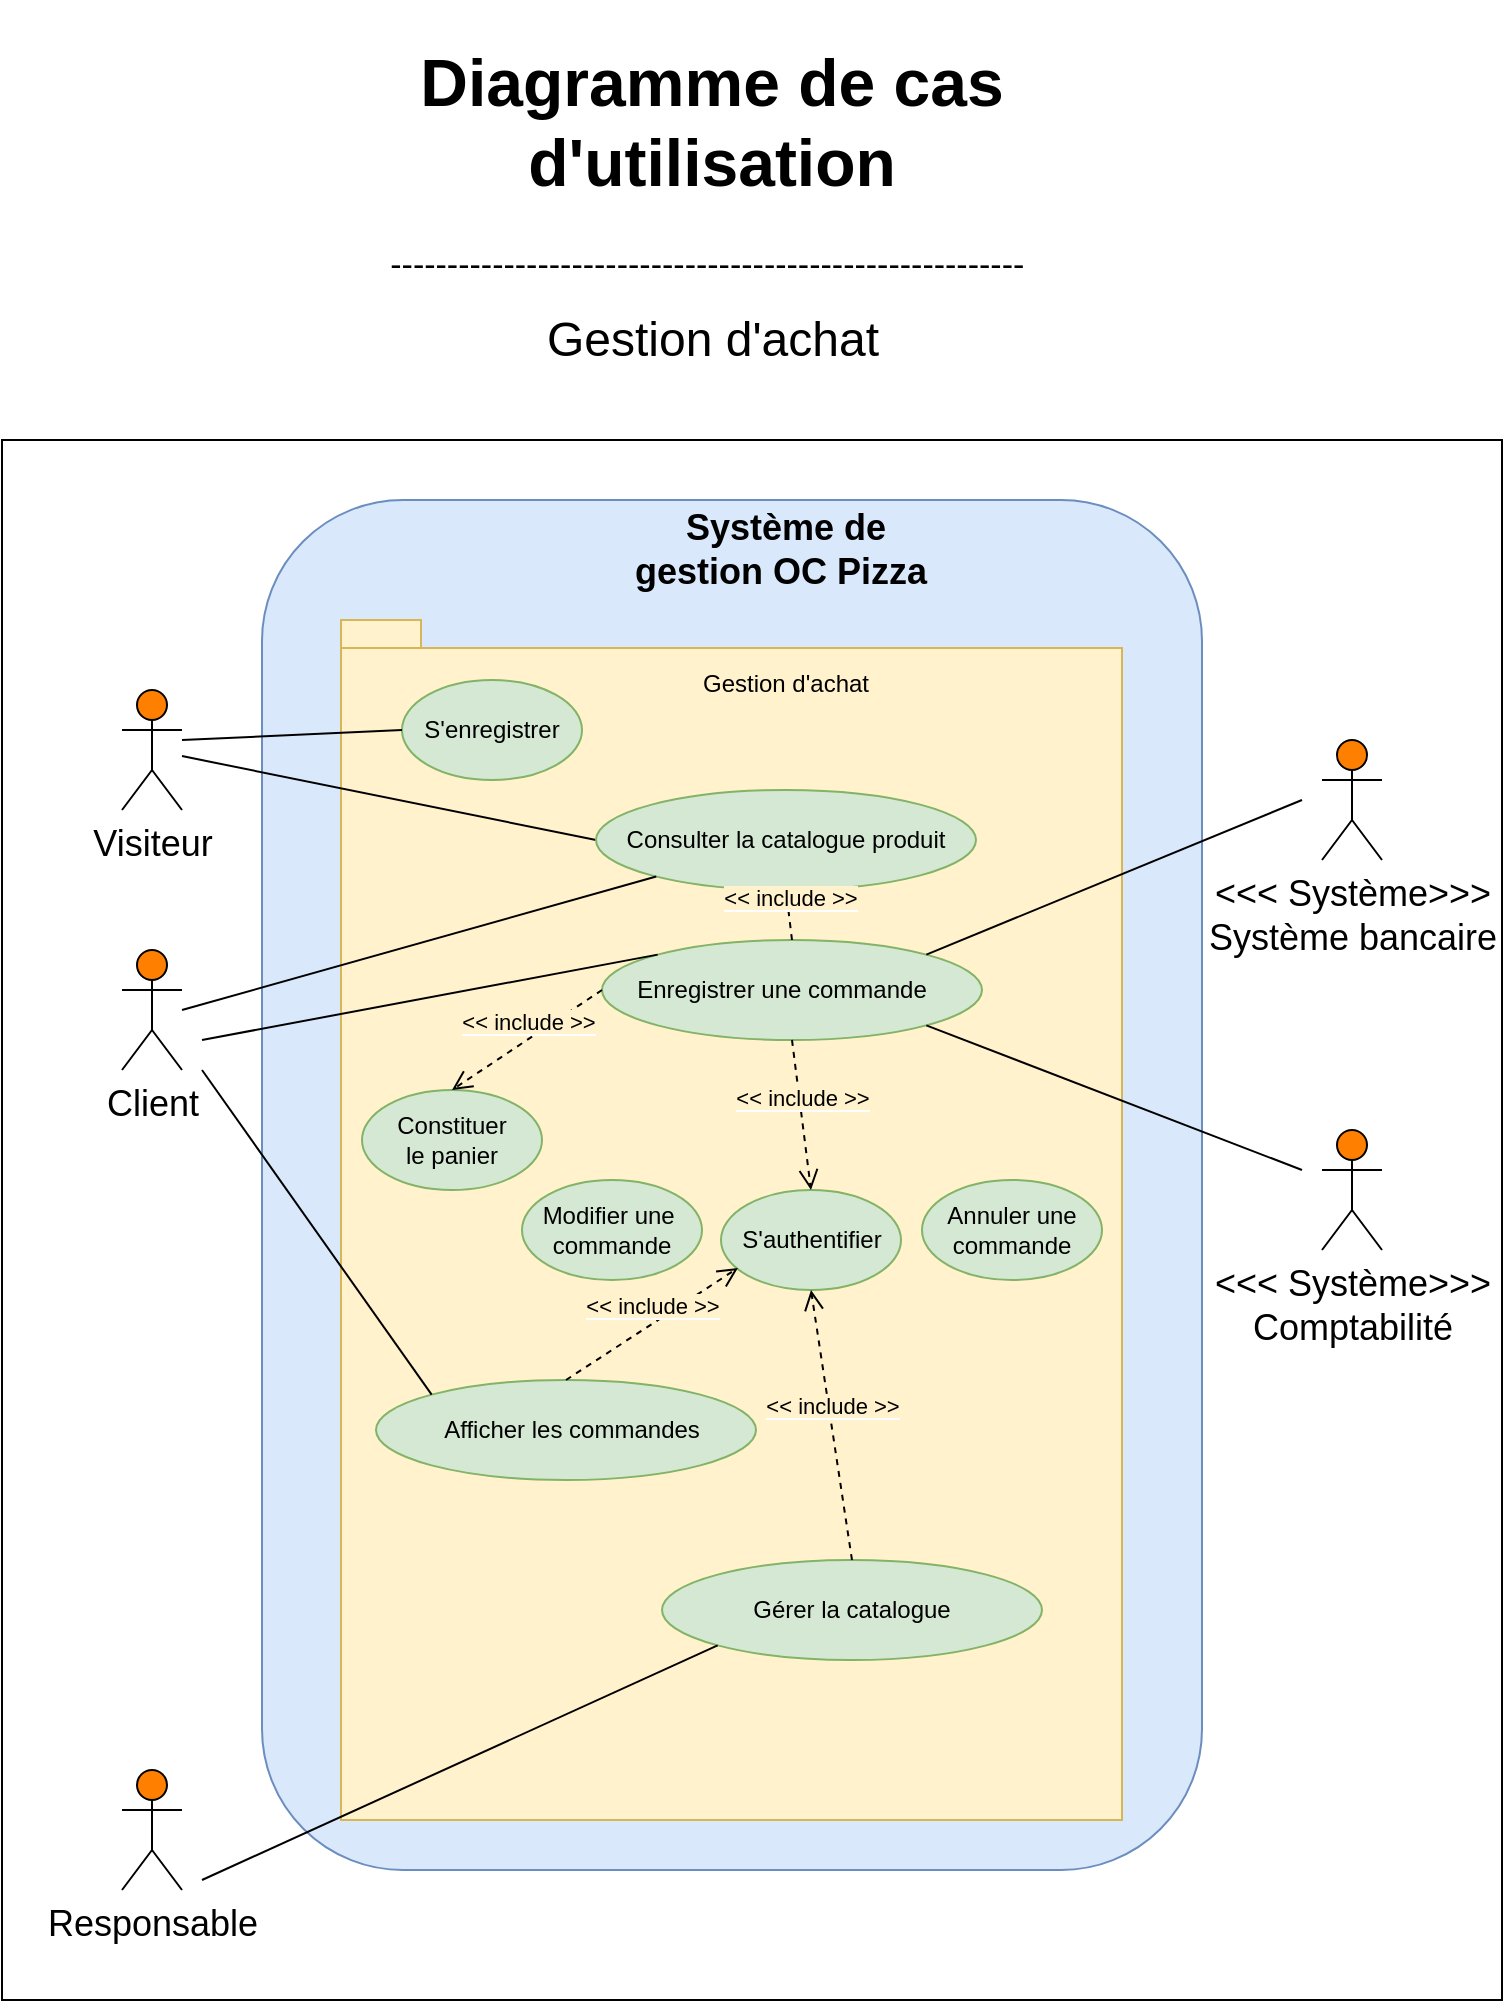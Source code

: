 <mxfile version="12.7.6" type="github" pages="5">
  <diagram id="Q4VnvSh6ajyP1y70Wybg" name="Gestion d&#39;achat">
    <mxGraphModel dx="786" dy="513" grid="1" gridSize="10" guides="1" tooltips="1" connect="1" arrows="1" fold="1" page="1" pageScale="1" pageWidth="827" pageHeight="1169" math="0" shadow="0">
      <root>
        <mxCell id="0" />
        <mxCell id="1" parent="0" />
        <mxCell id="QWDj1nxfprRpqqSH3ZDR-1" value="" style="whiteSpace=wrap;html=1;" parent="1" vertex="1">
          <mxGeometry x="40" y="250" width="750" height="780" as="geometry" />
        </mxCell>
        <mxCell id="QWDj1nxfprRpqqSH3ZDR-2" value="&lt;h1 style=&quot;font-size: 33px&quot;&gt;Diagramme de cas d&#39;utilisation&lt;/h1&gt;&lt;span style=&quot;font-size: 17px&quot;&gt;--------------------------------------------------------&amp;nbsp;&lt;/span&gt;&lt;p style=&quot;font-size: 17px&quot;&gt;&amp;nbsp;&lt;/p&gt;" style="text;html=1;strokeColor=none;fillColor=none;spacing=5;spacingTop=-20;whiteSpace=wrap;overflow=hidden;rounded=0;align=center;" parent="1" vertex="1">
          <mxGeometry x="190" y="40" width="410" height="150" as="geometry" />
        </mxCell>
        <mxCell id="QWDj1nxfprRpqqSH3ZDR-3" value="" style="rounded=1;whiteSpace=wrap;html=1;fillColor=#dae8fc;strokeColor=#6c8ebf;" parent="1" vertex="1">
          <mxGeometry x="170" y="280" width="470" height="685" as="geometry" />
        </mxCell>
        <mxCell id="QWDj1nxfprRpqqSH3ZDR-4" value="Système de gestion OC Pizza&amp;nbsp;" style="text;html=1;strokeColor=none;fillColor=none;align=center;verticalAlign=middle;whiteSpace=wrap;rounded=0;fontSize=18;fontStyle=1;glass=0;gradientColor=none;" parent="1" vertex="1">
          <mxGeometry x="352" y="270" width="160" height="70" as="geometry" />
        </mxCell>
        <mxCell id="QWDj1nxfprRpqqSH3ZDR-5" value="Visiteur" style="shape=umlActor;verticalLabelPosition=bottom;labelBackgroundColor=#ffffff;verticalAlign=top;html=1;outlineConnect=0;fontSize=18;fillColor=#FF8000;" parent="1" vertex="1">
          <mxGeometry x="100" y="375" width="30" height="60" as="geometry" />
        </mxCell>
        <mxCell id="QWDj1nxfprRpqqSH3ZDR-6" value="Client" style="shape=umlActor;verticalLabelPosition=bottom;labelBackgroundColor=#ffffff;verticalAlign=top;html=1;outlineConnect=0;fontSize=18;fillColor=#FF8000;" parent="1" vertex="1">
          <mxGeometry x="100" y="505" width="30" height="60" as="geometry" />
        </mxCell>
        <mxCell id="QWDj1nxfprRpqqSH3ZDR-30" value="&amp;lt;&amp;lt;&amp;lt; Système&amp;gt;&amp;gt;&amp;gt;&lt;br&gt;Système bancaire" style="shape=umlActor;verticalLabelPosition=bottom;labelBackgroundColor=#ffffff;verticalAlign=top;html=1;outlineConnect=0;fontSize=18;gradientColor=none;gradientDirection=north;fillColor=#FF8000;" parent="1" vertex="1">
          <mxGeometry x="700" y="400" width="30" height="60" as="geometry" />
        </mxCell>
        <mxCell id="QWDj1nxfprRpqqSH3ZDR-31" value="&amp;lt;&amp;lt;&amp;lt; Système&amp;gt;&amp;gt;&amp;gt;&lt;br&gt;Comptabilité" style="shape=umlActor;verticalLabelPosition=bottom;labelBackgroundColor=#ffffff;verticalAlign=top;html=1;outlineConnect=0;fontSize=18;gradientColor=none;gradientDirection=north;fillColor=#FF8000;" parent="1" vertex="1">
          <mxGeometry x="700" y="595" width="30" height="60" as="geometry" />
        </mxCell>
        <mxCell id="bGvTpOcmgWzEgEp-N8Zq-1" value="" style="shape=folder;fontStyle=1;spacingTop=10;tabWidth=40;tabHeight=14;tabPosition=left;html=1;fillColor=#fff2cc;strokeColor=#d6b656;" parent="1" vertex="1">
          <mxGeometry x="209.5" y="340" width="390.5" height="600" as="geometry" />
        </mxCell>
        <mxCell id="gy7lW3POpjNdomU-dFTI-1" value="" style="endArrow=none;html=1;entryX=0;entryY=0.5;entryDx=0;entryDy=0;" parent="1" source="QWDj1nxfprRpqqSH3ZDR-5" target="vUm-j6URE58z15l5uwDP-5" edge="1">
          <mxGeometry width="50" height="50" relative="1" as="geometry">
            <mxPoint x="208" y="430" as="sourcePoint" />
            <mxPoint x="108" y="1050" as="targetPoint" />
          </mxGeometry>
        </mxCell>
        <mxCell id="vUm-j6URE58z15l5uwDP-2" value="Gestion d&#39;achat" style="text;html=1;strokeColor=none;fillColor=none;align=center;verticalAlign=middle;whiteSpace=wrap;rounded=0;" parent="1" vertex="1">
          <mxGeometry x="382" y="362" width="100" height="20" as="geometry" />
        </mxCell>
        <mxCell id="vUm-j6URE58z15l5uwDP-5" value="" style="ellipse;whiteSpace=wrap;html=1;fillColor=#d5e8d4;strokeColor=#82b366;" parent="1" vertex="1">
          <mxGeometry x="337" y="425" width="190" height="50" as="geometry" />
        </mxCell>
        <mxCell id="vUm-j6URE58z15l5uwDP-6" value="Consulter la catalogue produit" style="text;html=1;strokeColor=none;fillColor=none;align=center;verticalAlign=middle;whiteSpace=wrap;rounded=0;" parent="1" vertex="1">
          <mxGeometry x="327" y="440" width="210" height="20" as="geometry" />
        </mxCell>
        <mxCell id="I_hh46oAvjUN_I0hhad0-1" value="" style="ellipse;whiteSpace=wrap;html=1;fillColor=#d5e8d4;strokeColor=#82b366;" parent="1" vertex="1">
          <mxGeometry x="340" y="500" width="190" height="50" as="geometry" />
        </mxCell>
        <mxCell id="I_hh46oAvjUN_I0hhad0-2" value="Enregistrer une commande" style="text;html=1;strokeColor=none;fillColor=none;align=center;verticalAlign=middle;whiteSpace=wrap;rounded=0;" parent="1" vertex="1">
          <mxGeometry x="325" y="515" width="210" height="20" as="geometry" />
        </mxCell>
        <mxCell id="I_hh46oAvjUN_I0hhad0-3" value="" style="endArrow=none;html=1;" parent="1" target="vUm-j6URE58z15l5uwDP-5" edge="1">
          <mxGeometry width="50" height="50" relative="1" as="geometry">
            <mxPoint x="130" y="535" as="sourcePoint" />
            <mxPoint x="343" y="595" as="targetPoint" />
          </mxGeometry>
        </mxCell>
        <mxCell id="I_hh46oAvjUN_I0hhad0-4" value="" style="endArrow=none;html=1;exitX=1;exitY=0;exitDx=0;exitDy=0;" parent="1" source="I_hh46oAvjUN_I0hhad0-1" edge="1">
          <mxGeometry width="50" height="50" relative="1" as="geometry">
            <mxPoint x="503" y="455.0" as="sourcePoint" />
            <mxPoint x="690" y="430" as="targetPoint" />
          </mxGeometry>
        </mxCell>
        <mxCell id="I_hh46oAvjUN_I0hhad0-5" value="" style="endArrow=none;html=1;entryX=0;entryY=0;entryDx=0;entryDy=0;" parent="1" target="I_hh46oAvjUN_I0hhad0-1" edge="1">
          <mxGeometry width="50" height="50" relative="1" as="geometry">
            <mxPoint x="140" y="550" as="sourcePoint" />
            <mxPoint x="382.755" y="493.886" as="targetPoint" />
          </mxGeometry>
        </mxCell>
        <mxCell id="I_hh46oAvjUN_I0hhad0-6" value="" style="ellipse;whiteSpace=wrap;html=1;fillColor=#d5e8d4;strokeColor=#82b366;" parent="1" vertex="1">
          <mxGeometry x="370" y="810" width="190" height="50" as="geometry" />
        </mxCell>
        <mxCell id="I_hh46oAvjUN_I0hhad0-7" value="Gérer la catalogue" style="text;html=1;strokeColor=none;fillColor=none;align=center;verticalAlign=middle;whiteSpace=wrap;rounded=0;" parent="1" vertex="1">
          <mxGeometry x="360" y="825" width="210" height="20" as="geometry" />
        </mxCell>
        <mxCell id="I_hh46oAvjUN_I0hhad0-8" value="" style="endArrow=none;html=1;entryX=0;entryY=1;entryDx=0;entryDy=0;" parent="1" target="I_hh46oAvjUN_I0hhad0-6" edge="1">
          <mxGeometry width="50" height="50" relative="1" as="geometry">
            <mxPoint x="140" y="970" as="sourcePoint" />
            <mxPoint x="337.005" y="737.322" as="targetPoint" />
          </mxGeometry>
        </mxCell>
        <mxCell id="I_hh46oAvjUN_I0hhad0-9" value="" style="endArrow=none;html=1;exitX=1;exitY=1;exitDx=0;exitDy=0;" parent="1" source="I_hh46oAvjUN_I0hhad0-1" edge="1">
          <mxGeometry width="50" height="50" relative="1" as="geometry">
            <mxPoint x="509.175" y="597.322" as="sourcePoint" />
            <mxPoint x="690" y="615" as="targetPoint" />
          </mxGeometry>
        </mxCell>
        <mxCell id="43fGHOJcIuJRuDEXYhk--1" value="" style="ellipse;whiteSpace=wrap;html=1;fillColor=#d5e8d4;strokeColor=#82b366;" parent="1" vertex="1">
          <mxGeometry x="300" y="620" width="90" height="50" as="geometry" />
        </mxCell>
        <mxCell id="43fGHOJcIuJRuDEXYhk--2" value="Modifier une&amp;nbsp;&lt;br&gt;commande" style="text;html=1;strokeColor=none;fillColor=none;align=center;verticalAlign=middle;whiteSpace=wrap;rounded=0;" parent="1" vertex="1">
          <mxGeometry x="240" y="635" width="210" height="20" as="geometry" />
        </mxCell>
        <mxCell id="M3jOgyaK53UaTkVH63Le-1" value="" style="ellipse;whiteSpace=wrap;html=1;fillColor=#d5e8d4;strokeColor=#82b366;" parent="1" vertex="1">
          <mxGeometry x="227" y="720" width="190" height="50" as="geometry" />
        </mxCell>
        <mxCell id="M3jOgyaK53UaTkVH63Le-2" value="Afficher les commandes" style="text;html=1;strokeColor=none;fillColor=none;align=center;verticalAlign=middle;whiteSpace=wrap;rounded=0;" parent="1" vertex="1">
          <mxGeometry x="220" y="735" width="210" height="20" as="geometry" />
        </mxCell>
        <mxCell id="M3jOgyaK53UaTkVH63Le-3" value="" style="endArrow=none;html=1;entryX=0;entryY=0;entryDx=0;entryDy=0;" parent="1" target="M3jOgyaK53UaTkVH63Le-1" edge="1">
          <mxGeometry width="50" height="50" relative="1" as="geometry">
            <mxPoint x="140" y="565" as="sourcePoint" />
            <mxPoint x="355.825" y="742.322" as="targetPoint" />
          </mxGeometry>
        </mxCell>
        <mxCell id="oxvTJIU8UsC93sXLGyZz-1" value="Gestion d&#39;achat" style="text;html=1;strokeColor=none;fillColor=none;align=center;verticalAlign=middle;whiteSpace=wrap;rounded=0;fontSize=24;" parent="1" vertex="1">
          <mxGeometry x="240.5" y="190" width="309" height="20" as="geometry" />
        </mxCell>
        <mxCell id="kGCEnb9m1VPzwAvPbRcI-2" value="" style="ellipse;whiteSpace=wrap;html=1;fillColor=#d5e8d4;strokeColor=#82b366;" parent="1" vertex="1">
          <mxGeometry x="500" y="620" width="90" height="50" as="geometry" />
        </mxCell>
        <mxCell id="kGCEnb9m1VPzwAvPbRcI-3" value="Annuler une &lt;br&gt;commande" style="text;html=1;strokeColor=none;fillColor=none;align=center;verticalAlign=middle;whiteSpace=wrap;rounded=0;" parent="1" vertex="1">
          <mxGeometry x="440" y="635" width="210" height="20" as="geometry" />
        </mxCell>
        <mxCell id="kGCEnb9m1VPzwAvPbRcI-5" value="" style="ellipse;whiteSpace=wrap;html=1;fillColor=#d5e8d4;strokeColor=#82b366;" parent="1" vertex="1">
          <mxGeometry x="220" y="575" width="90" height="50" as="geometry" />
        </mxCell>
        <mxCell id="kGCEnb9m1VPzwAvPbRcI-6" value="Constituer&lt;br&gt;le panier" style="text;html=1;strokeColor=none;fillColor=none;align=center;verticalAlign=middle;whiteSpace=wrap;rounded=0;" parent="1" vertex="1">
          <mxGeometry x="160" y="590" width="210" height="20" as="geometry" />
        </mxCell>
        <mxCell id="kGCEnb9m1VPzwAvPbRcI-11" value="&lt;span style=&quot;background-color: rgb(255 , 242 , 204)&quot;&gt;&amp;lt;&amp;lt; include &amp;gt;&amp;gt;&lt;/span&gt;" style="html=1;verticalAlign=bottom;endArrow=open;dashed=1;endSize=8;entryX=0.5;entryY=0;entryDx=0;entryDy=0;exitX=0;exitY=0.5;exitDx=0;exitDy=0;" parent="1" source="I_hh46oAvjUN_I0hhad0-1" target="kGCEnb9m1VPzwAvPbRcI-5" edge="1">
          <mxGeometry relative="1" as="geometry">
            <mxPoint x="340" y="515" as="sourcePoint" />
            <mxPoint x="295.23" y="572.34" as="targetPoint" />
          </mxGeometry>
        </mxCell>
        <mxCell id="kGCEnb9m1VPzwAvPbRcI-14" value="" style="ellipse;whiteSpace=wrap;html=1;fillColor=#d5e8d4;strokeColor=#82b366;" parent="1" vertex="1">
          <mxGeometry x="399.5" y="625" width="90" height="50" as="geometry" />
        </mxCell>
        <mxCell id="kGCEnb9m1VPzwAvPbRcI-15" value="S&#39;authentifier" style="text;html=1;strokeColor=none;fillColor=none;align=center;verticalAlign=middle;whiteSpace=wrap;rounded=0;" parent="1" vertex="1">
          <mxGeometry x="339.5" y="640" width="210" height="20" as="geometry" />
        </mxCell>
        <mxCell id="kGCEnb9m1VPzwAvPbRcI-16" value="&lt;span style=&quot;background-color: rgb(255 , 242 , 204)&quot;&gt;&amp;lt;&amp;lt; include &amp;gt;&amp;gt;&lt;/span&gt;" style="html=1;verticalAlign=bottom;endArrow=open;dashed=1;endSize=8;entryX=0.5;entryY=0;entryDx=0;entryDy=0;exitX=0.5;exitY=1;exitDx=0;exitDy=0;" parent="1" source="I_hh46oAvjUN_I0hhad0-1" target="kGCEnb9m1VPzwAvPbRcI-14" edge="1">
          <mxGeometry relative="1" as="geometry">
            <mxPoint x="430" y="565" as="sourcePoint" />
            <mxPoint x="473.18" y="637.322" as="targetPoint" />
          </mxGeometry>
        </mxCell>
        <mxCell id="kGCEnb9m1VPzwAvPbRcI-18" value="&lt;span style=&quot;background-color: rgb(255 , 242 , 204)&quot;&gt;&amp;lt;&amp;lt; include &amp;gt;&amp;gt;&lt;/span&gt;" style="html=1;verticalAlign=bottom;endArrow=open;dashed=1;endSize=8;entryX=0.326;entryY=1.2;entryDx=0;entryDy=0;exitX=0.5;exitY=0;exitDx=0;exitDy=0;entryPerimeter=0;" parent="1" source="M3jOgyaK53UaTkVH63Le-1" target="kGCEnb9m1VPzwAvPbRcI-15" edge="1">
          <mxGeometry relative="1" as="geometry">
            <mxPoint x="439.75" y="710" as="sourcePoint" />
            <mxPoint x="449.25" y="785" as="targetPoint" />
          </mxGeometry>
        </mxCell>
        <mxCell id="kGCEnb9m1VPzwAvPbRcI-19" value="&lt;span style=&quot;background-color: rgb(255 , 242 , 204)&quot;&gt;&amp;lt;&amp;lt; include &amp;gt;&amp;gt;&lt;/span&gt;" style="html=1;verticalAlign=bottom;endArrow=open;dashed=1;endSize=8;entryX=0.5;entryY=1;entryDx=0;entryDy=0;exitX=0.5;exitY=0;exitDx=0;exitDy=0;" parent="1" source="I_hh46oAvjUN_I0hhad0-6" target="kGCEnb9m1VPzwAvPbRcI-14" edge="1">
          <mxGeometry relative="1" as="geometry">
            <mxPoint x="332" y="720" as="sourcePoint" />
            <mxPoint x="454.5" y="685" as="targetPoint" />
          </mxGeometry>
        </mxCell>
        <mxCell id="GJyLPbbGCAZixdxn9bjF-1" value="" style="ellipse;whiteSpace=wrap;html=1;fillColor=#d5e8d4;strokeColor=#82b366;" parent="1" vertex="1">
          <mxGeometry x="240" y="370" width="90" height="50" as="geometry" />
        </mxCell>
        <mxCell id="GJyLPbbGCAZixdxn9bjF-2" value="S&#39;enregistrer" style="text;html=1;strokeColor=none;fillColor=none;align=center;verticalAlign=middle;whiteSpace=wrap;rounded=0;" parent="1" vertex="1">
          <mxGeometry x="180" y="385" width="210" height="20" as="geometry" />
        </mxCell>
        <mxCell id="o8MUBqgnyoPZoVwZwMoD-6" value="" style="endArrow=none;html=1;entryX=0;entryY=0.5;entryDx=0;entryDy=0;" parent="1" target="GJyLPbbGCAZixdxn9bjF-1" edge="1">
          <mxGeometry width="50" height="50" relative="1" as="geometry">
            <mxPoint x="130" y="400" as="sourcePoint" />
            <mxPoint x="357.825" y="357.322" as="targetPoint" />
          </mxGeometry>
        </mxCell>
        <mxCell id="o8MUBqgnyoPZoVwZwMoD-8" value="Responsable" style="shape=umlActor;verticalLabelPosition=bottom;labelBackgroundColor=#ffffff;verticalAlign=top;html=1;outlineConnect=0;fontSize=18;fillColor=#FF8000;" parent="1" vertex="1">
          <mxGeometry x="100" y="915" width="30" height="60" as="geometry" />
        </mxCell>
        <mxCell id="KmEUi-EAt-TNoxS33fJU-1" value="&lt;span style=&quot;background-color: rgb(255 , 242 , 204)&quot;&gt;&amp;lt;&amp;lt; include &amp;gt;&amp;gt;&lt;/span&gt;" style="html=1;verticalAlign=bottom;endArrow=open;dashed=1;endSize=8;entryX=0.5;entryY=1;entryDx=0;entryDy=0;exitX=0.5;exitY=0;exitDx=0;exitDy=0;" edge="1" parent="1" source="I_hh46oAvjUN_I0hhad0-1" target="vUm-j6URE58z15l5uwDP-5">
          <mxGeometry relative="1" as="geometry">
            <mxPoint x="445" y="560" as="sourcePoint" />
            <mxPoint x="454.5" y="635" as="targetPoint" />
          </mxGeometry>
        </mxCell>
      </root>
    </mxGraphModel>
  </diagram>
  <diagram name="Gestion de production" id="fgTAtfgwFq6CUhq8dnCs">
    <mxGraphModel dx="1048" dy="684" grid="1" gridSize="10" guides="1" tooltips="1" connect="1" arrows="1" fold="1" page="1" pageScale="1" pageWidth="827" pageHeight="1169" math="0" shadow="0">
      <root>
        <mxCell id="d8JkluKaq2D7Z7kEgQlh-0" />
        <mxCell id="d8JkluKaq2D7Z7kEgQlh-1" parent="d8JkluKaq2D7Z7kEgQlh-0" />
        <mxCell id="d8JkluKaq2D7Z7kEgQlh-2" value="" style="whiteSpace=wrap;html=1;" parent="d8JkluKaq2D7Z7kEgQlh-1" vertex="1">
          <mxGeometry x="40" y="250" width="750" height="780" as="geometry" />
        </mxCell>
        <mxCell id="d8JkluKaq2D7Z7kEgQlh-3" value="&lt;h1 style=&quot;font-size: 33px&quot;&gt;Diagramme de cas d&#39;utilisation&lt;/h1&gt;&lt;p style=&quot;font-size: 17px&quot;&gt;--------------------------------------------------------&amp;nbsp;&lt;/p&gt;" style="text;html=1;strokeColor=none;fillColor=none;spacing=5;spacingTop=-20;whiteSpace=wrap;overflow=hidden;rounded=0;align=center;" parent="d8JkluKaq2D7Z7kEgQlh-1" vertex="1">
          <mxGeometry x="190" y="40" width="410" height="150" as="geometry" />
        </mxCell>
        <mxCell id="d8JkluKaq2D7Z7kEgQlh-4" value="" style="rounded=1;whiteSpace=wrap;html=1;fillColor=#dae8fc;strokeColor=#6c8ebf;" parent="d8JkluKaq2D7Z7kEgQlh-1" vertex="1">
          <mxGeometry x="190" y="280" width="470" height="685" as="geometry" />
        </mxCell>
        <mxCell id="d8JkluKaq2D7Z7kEgQlh-5" value="Système de gestion OC Pizza&amp;nbsp;" style="text;html=1;strokeColor=none;fillColor=none;align=center;verticalAlign=middle;whiteSpace=wrap;rounded=0;fontSize=18;fontStyle=1;glass=0;gradientColor=none;" parent="d8JkluKaq2D7Z7kEgQlh-1" vertex="1">
          <mxGeometry x="350" y="280" width="160" height="60" as="geometry" />
        </mxCell>
        <mxCell id="d8JkluKaq2D7Z7kEgQlh-6" value="Pizzaiolo" style="shape=umlActor;verticalLabelPosition=bottom;labelBackgroundColor=#ffffff;verticalAlign=top;html=1;outlineConnect=0;fontSize=18;fillColor=#FF8000;" parent="d8JkluKaq2D7Z7kEgQlh-1" vertex="1">
          <mxGeometry x="110" y="370" width="30" height="60" as="geometry" />
        </mxCell>
        <mxCell id="d8JkluKaq2D7Z7kEgQlh-7" value="Responsable" style="shape=umlActor;verticalLabelPosition=bottom;labelBackgroundColor=#ffffff;verticalAlign=top;html=1;outlineConnect=0;fontSize=18;fillColor=#FF8000;" parent="d8JkluKaq2D7Z7kEgQlh-1" vertex="1">
          <mxGeometry x="110" y="745" width="30" height="60" as="geometry" />
        </mxCell>
        <mxCell id="d8JkluKaq2D7Z7kEgQlh-15" value="" style="shape=folder;fontStyle=1;spacingTop=10;tabWidth=40;tabHeight=14;tabPosition=left;html=1;fillColor=#fff2cc;strokeColor=#d6b656;" parent="d8JkluKaq2D7Z7kEgQlh-1" vertex="1">
          <mxGeometry x="240" y="340" width="380" height="600" as="geometry" />
        </mxCell>
        <mxCell id="d8JkluKaq2D7Z7kEgQlh-16" value="" style="endArrow=none;html=1;entryX=0;entryY=0.5;entryDx=0;entryDy=0;" parent="d8JkluKaq2D7Z7kEgQlh-1" source="d8JkluKaq2D7Z7kEgQlh-6" target="d8JkluKaq2D7Z7kEgQlh-18" edge="1">
          <mxGeometry width="50" height="50" relative="1" as="geometry">
            <mxPoint x="208" y="430" as="sourcePoint" />
            <mxPoint x="108" y="1050" as="targetPoint" />
          </mxGeometry>
        </mxCell>
        <mxCell id="d8JkluKaq2D7Z7kEgQlh-17" value="Gestion de production" style="text;html=1;strokeColor=none;fillColor=none;align=center;verticalAlign=middle;whiteSpace=wrap;rounded=0;" parent="d8JkluKaq2D7Z7kEgQlh-1" vertex="1">
          <mxGeometry x="371" y="360" width="128" height="20" as="geometry" />
        </mxCell>
        <mxCell id="d8JkluKaq2D7Z7kEgQlh-18" value="" style="ellipse;whiteSpace=wrap;html=1;fillColor=#d5e8d4;strokeColor=#82b366;" parent="d8JkluKaq2D7Z7kEgQlh-1" vertex="1">
          <mxGeometry x="310" y="470" width="190" height="50" as="geometry" />
        </mxCell>
        <mxCell id="d8JkluKaq2D7Z7kEgQlh-19" value="Afficher l&#39;aide mémoire&lt;br&gt;d&#39;une pizza" style="text;html=1;strokeColor=none;fillColor=none;align=center;verticalAlign=middle;whiteSpace=wrap;rounded=0;" parent="d8JkluKaq2D7Z7kEgQlh-1" vertex="1">
          <mxGeometry x="300" y="485" width="210" height="20" as="geometry" />
        </mxCell>
        <mxCell id="d8JkluKaq2D7Z7kEgQlh-20" value="" style="ellipse;whiteSpace=wrap;html=1;fillColor=#d5e8d4;strokeColor=#82b366;" parent="d8JkluKaq2D7Z7kEgQlh-1" vertex="1">
          <mxGeometry x="247" y="585" width="190" height="50" as="geometry" />
        </mxCell>
        <mxCell id="d8JkluKaq2D7Z7kEgQlh-21" value="&amp;nbsp;Mettre à jour l&#39;état d&#39;une&lt;br&gt;commande" style="text;html=1;strokeColor=none;fillColor=none;align=center;verticalAlign=middle;whiteSpace=wrap;rounded=0;" parent="d8JkluKaq2D7Z7kEgQlh-1" vertex="1">
          <mxGeometry x="240" y="600" width="210" height="20" as="geometry" />
        </mxCell>
        <mxCell id="EaD-doI5XmKmRAlk7yoj-0" value="Gestion de production" style="text;html=1;strokeColor=none;fillColor=none;align=center;verticalAlign=middle;whiteSpace=wrap;rounded=0;fontSize=24;" parent="d8JkluKaq2D7Z7kEgQlh-1" vertex="1">
          <mxGeometry x="240.5" y="190" width="309" height="20" as="geometry" />
        </mxCell>
        <mxCell id="EaD-doI5XmKmRAlk7yoj-3" value="" style="endArrow=none;html=1;entryX=0;entryY=0;entryDx=0;entryDy=0;" parent="d8JkluKaq2D7Z7kEgQlh-1" target="d8JkluKaq2D7Z7kEgQlh-20" edge="1">
          <mxGeometry width="50" height="50" relative="1" as="geometry">
            <mxPoint x="150" y="420" as="sourcePoint" />
            <mxPoint x="350" y="475" as="targetPoint" />
          </mxGeometry>
        </mxCell>
        <mxCell id="EaD-doI5XmKmRAlk7yoj-10" value="" style="ellipse;whiteSpace=wrap;html=1;fillColor=#d5e8d4;strokeColor=#82b366;" parent="d8JkluKaq2D7Z7kEgQlh-1" vertex="1">
          <mxGeometry x="335" y="810" width="190" height="50" as="geometry" />
        </mxCell>
        <mxCell id="dQtpfqNL97VUEAJI0ixf-0" value="Afficher les commandes&lt;br&gt;du groupe" style="text;html=1;strokeColor=none;fillColor=none;align=center;verticalAlign=middle;whiteSpace=wrap;rounded=0;" parent="d8JkluKaq2D7Z7kEgQlh-1" vertex="1">
          <mxGeometry x="325" y="825" width="210" height="20" as="geometry" />
        </mxCell>
        <mxCell id="dQtpfqNL97VUEAJI0ixf-1" value="" style="endArrow=none;html=1;entryX=0;entryY=0;entryDx=0;entryDy=0;" parent="d8JkluKaq2D7Z7kEgQlh-1" source="d8JkluKaq2D7Z7kEgQlh-7" target="EaD-doI5XmKmRAlk7yoj-10" edge="1">
          <mxGeometry width="50" height="50" relative="1" as="geometry">
            <mxPoint x="140" y="660" as="sourcePoint" />
            <mxPoint x="350" y="608.79" as="targetPoint" />
          </mxGeometry>
        </mxCell>
        <mxCell id="m-i9nQrGnFVGEbFEAOxb-0" value="" style="ellipse;whiteSpace=wrap;html=1;fillColor=#d5e8d4;strokeColor=#82b366;" parent="d8JkluKaq2D7Z7kEgQlh-1" vertex="1">
          <mxGeometry x="490" y="695" width="90" height="50" as="geometry" />
        </mxCell>
        <mxCell id="m-i9nQrGnFVGEbFEAOxb-1" value="S&#39;authentifier" style="text;html=1;strokeColor=none;fillColor=none;align=center;verticalAlign=middle;whiteSpace=wrap;rounded=0;" parent="d8JkluKaq2D7Z7kEgQlh-1" vertex="1">
          <mxGeometry x="430" y="710" width="210" height="20" as="geometry" />
        </mxCell>
        <mxCell id="tSlFKxfRc9_arDAEZdeA-0" value="&lt;span style=&quot;background-color: rgb(255 , 242 , 204)&quot;&gt;&amp;lt;&amp;lt; include &amp;gt;&amp;gt;&lt;/span&gt;" style="html=1;verticalAlign=bottom;endArrow=open;dashed=1;endSize=8;entryX=0.5;entryY=0;entryDx=0;entryDy=0;exitX=0.5;exitY=1;exitDx=0;exitDy=0;" parent="d8JkluKaq2D7Z7kEgQlh-1" source="d8JkluKaq2D7Z7kEgQlh-18" target="m-i9nQrGnFVGEbFEAOxb-0" edge="1">
          <mxGeometry relative="1" as="geometry">
            <mxPoint x="342.5" y="540" as="sourcePoint" />
            <mxPoint x="412.68" y="632.322" as="targetPoint" />
          </mxGeometry>
        </mxCell>
        <mxCell id="tSlFKxfRc9_arDAEZdeA-1" value="&lt;span style=&quot;background-color: rgb(255 , 242 , 204)&quot;&gt;&amp;lt;&amp;lt; include &amp;gt;&amp;gt;&lt;/span&gt;" style="html=1;verticalAlign=bottom;endArrow=open;dashed=1;endSize=8;entryX=0.327;entryY=-0.083;entryDx=0;entryDy=0;exitX=0.5;exitY=1;exitDx=0;exitDy=0;entryPerimeter=0;" parent="d8JkluKaq2D7Z7kEgQlh-1" source="d8JkluKaq2D7Z7kEgQlh-20" target="m-i9nQrGnFVGEbFEAOxb-1" edge="1">
          <mxGeometry relative="1" as="geometry">
            <mxPoint x="495" y="470" as="sourcePoint" />
            <mxPoint x="485" y="590" as="targetPoint" />
          </mxGeometry>
        </mxCell>
        <mxCell id="tSlFKxfRc9_arDAEZdeA-2" value="&lt;span style=&quot;background-color: rgb(255 , 242 , 204)&quot;&gt;&amp;lt;&amp;lt; include &amp;gt;&amp;gt;&lt;/span&gt;" style="html=1;verticalAlign=bottom;endArrow=open;dashed=1;endSize=8;entryX=0.5;entryY=1;entryDx=0;entryDy=0;exitX=0.5;exitY=0;exitDx=0;exitDy=0;" parent="d8JkluKaq2D7Z7kEgQlh-1" source="EaD-doI5XmKmRAlk7yoj-10" target="m-i9nQrGnFVGEbFEAOxb-0" edge="1">
          <mxGeometry relative="1" as="geometry">
            <mxPoint x="362" y="540" as="sourcePoint" />
            <mxPoint x="448.67" y="603.34" as="targetPoint" />
          </mxGeometry>
        </mxCell>
        <mxCell id="Vj5ihPNXH8LrnpeYXNFp-0" value="" style="ellipse;whiteSpace=wrap;html=1;fillColor=#d5e8d4;strokeColor=#82b366;" parent="d8JkluKaq2D7Z7kEgQlh-1" vertex="1">
          <mxGeometry x="390" y="400" width="190" height="50" as="geometry" />
        </mxCell>
        <mxCell id="Vj5ihPNXH8LrnpeYXNFp-1" value="Afficher les commandes&lt;br&gt;du pizzeria" style="text;html=1;strokeColor=none;fillColor=none;align=center;verticalAlign=middle;whiteSpace=wrap;rounded=0;" parent="d8JkluKaq2D7Z7kEgQlh-1" vertex="1">
          <mxGeometry x="380" y="415" width="210" height="20" as="geometry" />
        </mxCell>
        <mxCell id="Vj5ihPNXH8LrnpeYXNFp-2" value="&lt;span style=&quot;background-color: rgb(255 , 242 , 204)&quot;&gt;&amp;lt;&amp;lt; include &amp;gt;&amp;gt;&lt;/span&gt;" style="html=1;verticalAlign=bottom;endArrow=open;dashed=1;endSize=8;entryX=1;entryY=0;entryDx=0;entryDy=0;exitX=1;exitY=1;exitDx=0;exitDy=0;" parent="d8JkluKaq2D7Z7kEgQlh-1" source="Vj5ihPNXH8LrnpeYXNFp-0" target="m-i9nQrGnFVGEbFEAOxb-0" edge="1">
          <mxGeometry relative="1" as="geometry">
            <mxPoint x="415" y="520" as="sourcePoint" />
            <mxPoint x="486" y="660" as="targetPoint" />
          </mxGeometry>
        </mxCell>
        <mxCell id="-_Fef-IFMddJC0gKI7gE-0" value="" style="endArrow=none;html=1;entryX=0;entryY=0.5;entryDx=0;entryDy=0;" parent="d8JkluKaq2D7Z7kEgQlh-1" target="Vj5ihPNXH8LrnpeYXNFp-0" edge="1">
          <mxGeometry width="50" height="50" relative="1" as="geometry">
            <mxPoint x="150" y="390" as="sourcePoint" />
            <mxPoint x="360" y="443.65" as="targetPoint" />
          </mxGeometry>
        </mxCell>
        <mxCell id="_rNMYqc2Fy8UR1pKGEYP-0" value="&lt;span style=&quot;background-color: rgb(255 , 242 , 204)&quot;&gt;&amp;lt;&amp;lt; include &amp;gt;&amp;gt;&lt;/span&gt;" style="html=1;verticalAlign=bottom;endArrow=open;dashed=1;endSize=8;entryX=0.5;entryY=0;entryDx=0;entryDy=0;exitX=1;exitY=1;exitDx=0;exitDy=0;" edge="1" parent="d8JkluKaq2D7Z7kEgQlh-1" target="d8JkluKaq2D7Z7kEgQlh-20">
          <mxGeometry relative="1" as="geometry">
            <mxPoint x="496.306" y="440.005" as="sourcePoint" />
            <mxPoint x="510.0" y="700.145" as="targetPoint" />
          </mxGeometry>
        </mxCell>
      </root>
    </mxGraphModel>
  </diagram>
  <diagram name="Gestion de livraison" id="UV4tbAQiBesQI6crcTb9">
    <mxGraphModel dx="1048" dy="684" grid="1" gridSize="10" guides="1" tooltips="1" connect="1" arrows="1" fold="1" page="1" pageScale="1" pageWidth="827" pageHeight="1169" math="0" shadow="0">
      <root>
        <mxCell id="ykpp0NAtl0xC6Hz3AZJ0-0" />
        <mxCell id="ykpp0NAtl0xC6Hz3AZJ0-1" parent="ykpp0NAtl0xC6Hz3AZJ0-0" />
        <mxCell id="ykpp0NAtl0xC6Hz3AZJ0-2" value="" style="whiteSpace=wrap;html=1;" parent="ykpp0NAtl0xC6Hz3AZJ0-1" vertex="1">
          <mxGeometry x="40" y="250" width="750" height="780" as="geometry" />
        </mxCell>
        <mxCell id="ykpp0NAtl0xC6Hz3AZJ0-3" value="&lt;h1 style=&quot;font-size: 33px&quot;&gt;Diagramme de cas d&#39;utilisation&lt;/h1&gt;&lt;p style=&quot;font-size: 17px&quot;&gt;--------------------------------------------------------&amp;nbsp;&lt;/p&gt;" style="text;html=1;strokeColor=none;fillColor=none;spacing=5;spacingTop=-20;whiteSpace=wrap;overflow=hidden;rounded=0;align=center;" parent="ykpp0NAtl0xC6Hz3AZJ0-1" vertex="1">
          <mxGeometry x="190" y="40" width="410" height="150" as="geometry" />
        </mxCell>
        <mxCell id="ykpp0NAtl0xC6Hz3AZJ0-4" value="" style="rounded=1;whiteSpace=wrap;html=1;fillColor=#dae8fc;strokeColor=#6c8ebf;" parent="ykpp0NAtl0xC6Hz3AZJ0-1" vertex="1">
          <mxGeometry x="170" y="280" width="480" height="685" as="geometry" />
        </mxCell>
        <mxCell id="ykpp0NAtl0xC6Hz3AZJ0-5" value="Système de gestion OC Pizza&amp;nbsp;" style="text;html=1;strokeColor=none;fillColor=none;align=center;verticalAlign=middle;whiteSpace=wrap;rounded=0;fontSize=18;fontStyle=1;glass=0;gradientColor=none;" parent="ykpp0NAtl0xC6Hz3AZJ0-1" vertex="1">
          <mxGeometry x="350" y="280" width="160" height="60" as="geometry" />
        </mxCell>
        <mxCell id="ykpp0NAtl0xC6Hz3AZJ0-6" value="Livreur" style="shape=umlActor;verticalLabelPosition=bottom;labelBackgroundColor=#ffffff;verticalAlign=top;html=1;outlineConnect=0;fontSize=18;fillColor=#FF8000;" parent="ykpp0NAtl0xC6Hz3AZJ0-1" vertex="1">
          <mxGeometry x="80" y="370" width="30" height="60" as="geometry" />
        </mxCell>
        <mxCell id="ykpp0NAtl0xC6Hz3AZJ0-7" value="Responsable" style="shape=umlActor;verticalLabelPosition=bottom;labelBackgroundColor=#ffffff;verticalAlign=top;html=1;outlineConnect=0;fontSize=18;fillColor=#FF8000;" parent="ykpp0NAtl0xC6Hz3AZJ0-1" vertex="1">
          <mxGeometry x="80" y="745" width="30" height="60" as="geometry" />
        </mxCell>
        <mxCell id="ykpp0NAtl0xC6Hz3AZJ0-12" value="" style="shape=folder;fontStyle=1;spacingTop=10;tabWidth=40;tabHeight=14;tabPosition=left;html=1;fillColor=#fff2cc;strokeColor=#d6b656;" parent="ykpp0NAtl0xC6Hz3AZJ0-1" vertex="1">
          <mxGeometry x="230" y="340" width="360" height="580" as="geometry" />
        </mxCell>
        <mxCell id="ykpp0NAtl0xC6Hz3AZJ0-13" value="" style="endArrow=none;html=1;entryX=0;entryY=0.5;entryDx=0;entryDy=0;" parent="ykpp0NAtl0xC6Hz3AZJ0-1" source="ykpp0NAtl0xC6Hz3AZJ0-6" target="ykpp0NAtl0xC6Hz3AZJ0-15" edge="1">
          <mxGeometry width="50" height="50" relative="1" as="geometry">
            <mxPoint x="208" y="430" as="sourcePoint" />
            <mxPoint x="108" y="1050" as="targetPoint" />
          </mxGeometry>
        </mxCell>
        <mxCell id="ykpp0NAtl0xC6Hz3AZJ0-14" value="Gestion de la livraison" style="text;html=1;strokeColor=none;fillColor=none;align=center;verticalAlign=middle;whiteSpace=wrap;rounded=0;" parent="ykpp0NAtl0xC6Hz3AZJ0-1" vertex="1">
          <mxGeometry x="371" y="360" width="128" height="20" as="geometry" />
        </mxCell>
        <mxCell id="ykpp0NAtl0xC6Hz3AZJ0-15" value="" style="ellipse;whiteSpace=wrap;html=1;fillColor=#d5e8d4;strokeColor=#82b366;" parent="ykpp0NAtl0xC6Hz3AZJ0-1" vertex="1">
          <mxGeometry x="390" y="400" width="190" height="50" as="geometry" />
        </mxCell>
        <mxCell id="ykpp0NAtl0xC6Hz3AZJ0-16" value="Afficher les commandes à livrer" style="text;html=1;strokeColor=none;fillColor=none;align=center;verticalAlign=middle;whiteSpace=wrap;rounded=0;" parent="ykpp0NAtl0xC6Hz3AZJ0-1" vertex="1">
          <mxGeometry x="380" y="415" width="210" height="20" as="geometry" />
        </mxCell>
        <mxCell id="ykpp0NAtl0xC6Hz3AZJ0-17" value="" style="ellipse;whiteSpace=wrap;html=1;fillColor=#d5e8d4;strokeColor=#82b366;" parent="ykpp0NAtl0xC6Hz3AZJ0-1" vertex="1">
          <mxGeometry x="257.5" y="480" width="190" height="50" as="geometry" />
        </mxCell>
        <mxCell id="ykpp0NAtl0xC6Hz3AZJ0-18" value="Mettre à jour l&#39;état d&#39;une &lt;br&gt;commande:" style="text;html=1;strokeColor=none;fillColor=none;align=center;verticalAlign=middle;whiteSpace=wrap;rounded=0;" parent="ykpp0NAtl0xC6Hz3AZJ0-1" vertex="1">
          <mxGeometry x="250.5" y="495" width="210" height="20" as="geometry" />
        </mxCell>
        <mxCell id="ykpp0NAtl0xC6Hz3AZJ0-19" value="Gestion de la livraison" style="text;html=1;strokeColor=none;fillColor=none;align=center;verticalAlign=middle;whiteSpace=wrap;rounded=0;fontSize=24;" parent="ykpp0NAtl0xC6Hz3AZJ0-1" vertex="1">
          <mxGeometry x="240.5" y="190" width="309" height="20" as="geometry" />
        </mxCell>
        <mxCell id="ykpp0NAtl0xC6Hz3AZJ0-20" value="" style="endArrow=none;html=1;entryX=0;entryY=0;entryDx=0;entryDy=0;" parent="ykpp0NAtl0xC6Hz3AZJ0-1" target="ykpp0NAtl0xC6Hz3AZJ0-17" edge="1">
          <mxGeometry width="50" height="50" relative="1" as="geometry">
            <mxPoint x="110" y="420" as="sourcePoint" />
            <mxPoint x="350" y="475" as="targetPoint" />
          </mxGeometry>
        </mxCell>
        <mxCell id="ykpp0NAtl0xC6Hz3AZJ0-21" value="" style="ellipse;whiteSpace=wrap;html=1;fillColor=#d5e8d4;strokeColor=#82b366;" parent="ykpp0NAtl0xC6Hz3AZJ0-1" vertex="1">
          <mxGeometry x="247.5" y="730" width="190" height="50" as="geometry" />
        </mxCell>
        <mxCell id="psMO7LkNplvlpqfrgpkt-0" value="Suivre la livraison" style="text;html=1;strokeColor=none;fillColor=none;align=center;verticalAlign=middle;whiteSpace=wrap;rounded=0;" parent="ykpp0NAtl0xC6Hz3AZJ0-1" vertex="1">
          <mxGeometry x="237.5" y="745" width="210" height="20" as="geometry" />
        </mxCell>
        <mxCell id="psMO7LkNplvlpqfrgpkt-2" value="" style="endArrow=none;html=1;entryX=0;entryY=0.5;entryDx=0;entryDy=0;" parent="ykpp0NAtl0xC6Hz3AZJ0-1" target="ykpp0NAtl0xC6Hz3AZJ0-21" edge="1">
          <mxGeometry width="50" height="50" relative="1" as="geometry">
            <mxPoint x="120" y="775" as="sourcePoint" />
            <mxPoint x="350" y="755" as="targetPoint" />
          </mxGeometry>
        </mxCell>
        <mxCell id="ABwv-ZGLtfaVKrjhNL_r-0" value="" style="ellipse;whiteSpace=wrap;html=1;fillColor=#d5e8d4;strokeColor=#82b366;" parent="ykpp0NAtl0xC6Hz3AZJ0-1" vertex="1">
          <mxGeometry x="420" y="650" width="90" height="50" as="geometry" />
        </mxCell>
        <mxCell id="ABwv-ZGLtfaVKrjhNL_r-1" value="S&#39;authentifier" style="text;html=1;strokeColor=none;fillColor=none;align=center;verticalAlign=middle;whiteSpace=wrap;rounded=0;" parent="ykpp0NAtl0xC6Hz3AZJ0-1" vertex="1">
          <mxGeometry x="360" y="665" width="210" height="20" as="geometry" />
        </mxCell>
        <mxCell id="ABwv-ZGLtfaVKrjhNL_r-2" value="&lt;span style=&quot;background-color: rgb(255 , 242 , 204)&quot;&gt;&amp;lt;&amp;lt; include &amp;gt;&amp;gt;&lt;/span&gt;" style="html=1;verticalAlign=bottom;endArrow=open;dashed=1;endSize=8;entryX=0;entryY=1;entryDx=0;entryDy=0;exitX=0.5;exitY=0;exitDx=0;exitDy=0;" parent="ykpp0NAtl0xC6Hz3AZJ0-1" source="ykpp0NAtl0xC6Hz3AZJ0-21" target="ABwv-ZGLtfaVKrjhNL_r-0" edge="1">
          <mxGeometry relative="1" as="geometry">
            <mxPoint x="432" y="860" as="sourcePoint" />
            <mxPoint x="454.5" y="685" as="targetPoint" />
          </mxGeometry>
        </mxCell>
        <mxCell id="ABwv-ZGLtfaVKrjhNL_r-3" value="&lt;span style=&quot;background-color: rgb(255 , 242 , 204)&quot;&gt;&amp;lt;&amp;lt; include &amp;gt;&amp;gt;&lt;/span&gt;" style="html=1;verticalAlign=bottom;endArrow=open;dashed=1;endSize=8;entryX=0;entryY=0;entryDx=0;entryDy=0;exitX=0.5;exitY=1;exitDx=0;exitDy=0;" parent="ykpp0NAtl0xC6Hz3AZJ0-1" source="ykpp0NAtl0xC6Hz3AZJ0-17" target="ABwv-ZGLtfaVKrjhNL_r-0" edge="1">
          <mxGeometry relative="1" as="geometry">
            <mxPoint x="288" y="625" as="sourcePoint" />
            <mxPoint x="380" y="520" as="targetPoint" />
          </mxGeometry>
        </mxCell>
        <mxCell id="ABwv-ZGLtfaVKrjhNL_r-4" value="&lt;span style=&quot;background-color: rgb(255 , 242 , 204)&quot;&gt;&amp;lt;&amp;lt; include &amp;gt;&amp;gt;&lt;/span&gt;" style="html=1;verticalAlign=bottom;endArrow=open;dashed=1;endSize=8;entryX=1;entryY=0;entryDx=0;entryDy=0;exitX=0.5;exitY=1;exitDx=0;exitDy=0;" parent="ykpp0NAtl0xC6Hz3AZJ0-1" source="ykpp0NAtl0xC6Hz3AZJ0-15" target="ABwv-ZGLtfaVKrjhNL_r-0" edge="1">
          <mxGeometry relative="1" as="geometry">
            <mxPoint x="372.5" y="800" as="sourcePoint" />
            <mxPoint x="464.5" y="695" as="targetPoint" />
          </mxGeometry>
        </mxCell>
        <mxCell id="9R_lmgX_MrH0n_2i1QCW-0" value="" style="ellipse;whiteSpace=wrap;html=1;fillColor=#d5e8d4;strokeColor=#82b366;" parent="ykpp0NAtl0xC6Hz3AZJ0-1" vertex="1">
          <mxGeometry x="385" y="805" width="190" height="50" as="geometry" />
        </mxCell>
        <mxCell id="9R_lmgX_MrH0n_2i1QCW-1" value="Affecter une livraison&lt;br&gt;à un livreur" style="text;html=1;strokeColor=none;fillColor=none;align=center;verticalAlign=middle;whiteSpace=wrap;rounded=0;" parent="ykpp0NAtl0xC6Hz3AZJ0-1" vertex="1">
          <mxGeometry x="370" y="820" width="210" height="20" as="geometry" />
        </mxCell>
        <mxCell id="9R_lmgX_MrH0n_2i1QCW-2" value="" style="endArrow=none;html=1;entryX=0;entryY=0.5;entryDx=0;entryDy=0;" parent="ykpp0NAtl0xC6Hz3AZJ0-1" target="9R_lmgX_MrH0n_2i1QCW-0" edge="1">
          <mxGeometry width="50" height="50" relative="1" as="geometry">
            <mxPoint x="130" y="785" as="sourcePoint" />
            <mxPoint x="260.5" y="745" as="targetPoint" />
          </mxGeometry>
        </mxCell>
        <mxCell id="9R_lmgX_MrH0n_2i1QCW-4" value="&lt;span style=&quot;background-color: rgb(255 , 242 , 204)&quot;&gt;&amp;lt;&amp;lt; include &amp;gt;&amp;gt;&lt;/span&gt;" style="html=1;verticalAlign=bottom;endArrow=open;dashed=1;endSize=8;entryX=0.5;entryY=1;entryDx=0;entryDy=0;exitX=0.5;exitY=0;exitDx=0;exitDy=0;" parent="ykpp0NAtl0xC6Hz3AZJ0-1" source="9R_lmgX_MrH0n_2i1QCW-0" target="ABwv-ZGLtfaVKrjhNL_r-0" edge="1">
          <mxGeometry relative="1" as="geometry">
            <mxPoint x="352.5" y="740" as="sourcePoint" />
            <mxPoint x="443.18" y="702.678" as="targetPoint" />
          </mxGeometry>
        </mxCell>
      </root>
    </mxGraphModel>
  </diagram>
  <diagram name="Gestion du stock" id="JWaZh6eXskdz8pbeTX37">
    <mxGraphModel dx="1048" dy="684" grid="1" gridSize="10" guides="1" tooltips="1" connect="1" arrows="1" fold="1" page="1" pageScale="1" pageWidth="827" pageHeight="1169" math="0" shadow="0">
      <root>
        <mxCell id="oeW2WJHK5YeV3AvNNdEJ-0" />
        <mxCell id="oeW2WJHK5YeV3AvNNdEJ-1" parent="oeW2WJHK5YeV3AvNNdEJ-0" />
        <mxCell id="oeW2WJHK5YeV3AvNNdEJ-2" value="" style="whiteSpace=wrap;html=1;" parent="oeW2WJHK5YeV3AvNNdEJ-1" vertex="1">
          <mxGeometry x="40" y="250" width="750" height="780" as="geometry" />
        </mxCell>
        <mxCell id="oeW2WJHK5YeV3AvNNdEJ-3" value="&lt;h1 style=&quot;font-size: 33px&quot;&gt;Diagramme de cas d&#39;utilisation&lt;/h1&gt;&lt;p style=&quot;font-size: 17px&quot;&gt;--------------------------------------------------------&amp;nbsp;&lt;/p&gt;" style="text;html=1;strokeColor=none;fillColor=none;spacing=5;spacingTop=-20;whiteSpace=wrap;overflow=hidden;rounded=0;align=center;" parent="oeW2WJHK5YeV3AvNNdEJ-1" vertex="1">
          <mxGeometry x="190" y="40" width="410" height="150" as="geometry" />
        </mxCell>
        <mxCell id="oeW2WJHK5YeV3AvNNdEJ-4" value="" style="rounded=1;whiteSpace=wrap;html=1;fillColor=#dae8fc;strokeColor=#6c8ebf;" parent="oeW2WJHK5YeV3AvNNdEJ-1" vertex="1">
          <mxGeometry x="190" y="280" width="480" height="685" as="geometry" />
        </mxCell>
        <mxCell id="oeW2WJHK5YeV3AvNNdEJ-5" value="Système de gestion OC Pizza&amp;nbsp;" style="text;html=1;strokeColor=none;fillColor=none;align=center;verticalAlign=middle;whiteSpace=wrap;rounded=0;fontSize=18;fontStyle=1;glass=0;gradientColor=none;" parent="oeW2WJHK5YeV3AvNNdEJ-1" vertex="1">
          <mxGeometry x="349" y="280" width="160" height="60" as="geometry" />
        </mxCell>
        <mxCell id="oeW2WJHK5YeV3AvNNdEJ-7" value="Responsable" style="shape=umlActor;verticalLabelPosition=bottom;labelBackgroundColor=#ffffff;verticalAlign=top;html=1;outlineConnect=0;fontSize=18;fillColor=#FF8000;" parent="oeW2WJHK5YeV3AvNNdEJ-1" vertex="1">
          <mxGeometry x="100" y="525" width="30" height="60" as="geometry" />
        </mxCell>
        <mxCell id="oeW2WJHK5YeV3AvNNdEJ-12" value="" style="shape=folder;fontStyle=1;spacingTop=10;tabWidth=40;tabHeight=14;tabPosition=left;html=1;fillColor=#fff2cc;strokeColor=#d6b656;" parent="oeW2WJHK5YeV3AvNNdEJ-1" vertex="1">
          <mxGeometry x="230" y="340" width="400" height="580" as="geometry" />
        </mxCell>
        <mxCell id="oeW2WJHK5YeV3AvNNdEJ-13" value="" style="endArrow=none;html=1;entryX=0;entryY=1;entryDx=0;entryDy=0;" parent="oeW2WJHK5YeV3AvNNdEJ-1" source="oeW2WJHK5YeV3AvNNdEJ-7" target="oeW2WJHK5YeV3AvNNdEJ-15" edge="1">
          <mxGeometry width="50" height="50" relative="1" as="geometry">
            <mxPoint x="220" y="410" as="sourcePoint" />
            <mxPoint x="108" y="1050" as="targetPoint" />
          </mxGeometry>
        </mxCell>
        <mxCell id="oeW2WJHK5YeV3AvNNdEJ-14" value="Gestion du stock" style="text;html=1;strokeColor=none;fillColor=none;align=center;verticalAlign=middle;whiteSpace=wrap;rounded=0;" parent="oeW2WJHK5YeV3AvNNdEJ-1" vertex="1">
          <mxGeometry x="371" y="360" width="128" height="20" as="geometry" />
        </mxCell>
        <mxCell id="oeW2WJHK5YeV3AvNNdEJ-15" value="" style="ellipse;whiteSpace=wrap;html=1;fillColor=#d5e8d4;strokeColor=#82b366;" parent="oeW2WJHK5YeV3AvNNdEJ-1" vertex="1">
          <mxGeometry x="260" y="440" width="190" height="50" as="geometry" />
        </mxCell>
        <mxCell id="oeW2WJHK5YeV3AvNNdEJ-16" value="Alimenter le stock" style="text;html=1;strokeColor=none;fillColor=none;align=center;verticalAlign=middle;whiteSpace=wrap;rounded=0;" parent="oeW2WJHK5YeV3AvNNdEJ-1" vertex="1">
          <mxGeometry x="250" y="455" width="210" height="20" as="geometry" />
        </mxCell>
        <mxCell id="oeW2WJHK5YeV3AvNNdEJ-17" value="" style="ellipse;whiteSpace=wrap;html=1;fillColor=#d5e8d4;strokeColor=#82b366;" parent="oeW2WJHK5YeV3AvNNdEJ-1" vertex="1">
          <mxGeometry x="297" y="660" width="190" height="50" as="geometry" />
        </mxCell>
        <mxCell id="oeW2WJHK5YeV3AvNNdEJ-18" value="Suivre les stock&lt;br&gt;en global" style="text;html=1;strokeColor=none;fillColor=none;align=center;verticalAlign=middle;whiteSpace=wrap;rounded=0;" parent="oeW2WJHK5YeV3AvNNdEJ-1" vertex="1">
          <mxGeometry x="290" y="675" width="210" height="20" as="geometry" />
        </mxCell>
        <mxCell id="oeW2WJHK5YeV3AvNNdEJ-19" value="Gestion du stock" style="text;html=1;strokeColor=none;fillColor=none;align=center;verticalAlign=middle;whiteSpace=wrap;rounded=0;fontSize=24;" parent="oeW2WJHK5YeV3AvNNdEJ-1" vertex="1">
          <mxGeometry x="240.5" y="190" width="309" height="20" as="geometry" />
        </mxCell>
        <mxCell id="oeW2WJHK5YeV3AvNNdEJ-20" value="" style="endArrow=none;html=1;entryX=0;entryY=0;entryDx=0;entryDy=0;" parent="oeW2WJHK5YeV3AvNNdEJ-1" source="N0NPlHlQKXvKclHoLQzA-0" target="8oUqXkEnjxiDr7QiiNIV-0" edge="1">
          <mxGeometry width="50" height="50" relative="1" as="geometry">
            <mxPoint x="220" y="680" as="sourcePoint" />
            <mxPoint x="350" y="475" as="targetPoint" />
          </mxGeometry>
        </mxCell>
        <mxCell id="N0NPlHlQKXvKclHoLQzA-0" value="Pizzaiolo" style="shape=umlActor;verticalLabelPosition=bottom;labelBackgroundColor=#ffffff;verticalAlign=top;html=1;outlineConnect=0;fontSize=18;fillColor=#FF8000;" parent="oeW2WJHK5YeV3AvNNdEJ-1" vertex="1">
          <mxGeometry x="100" y="750" width="30" height="60" as="geometry" />
        </mxCell>
        <mxCell id="N0NPlHlQKXvKclHoLQzA-1" value="" style="endArrow=none;html=1;entryX=0;entryY=0;entryDx=0;entryDy=0;" parent="oeW2WJHK5YeV3AvNNdEJ-1" source="oeW2WJHK5YeV3AvNNdEJ-7" target="oeW2WJHK5YeV3AvNNdEJ-17" edge="1">
          <mxGeometry width="50" height="50" relative="1" as="geometry">
            <mxPoint x="180" y="530" as="sourcePoint" />
            <mxPoint x="445" y="500" as="targetPoint" />
          </mxGeometry>
        </mxCell>
        <mxCell id="TsX0_jTXVC90qAJd61Vy-0" value="" style="ellipse;whiteSpace=wrap;html=1;fillColor=#d5e8d4;strokeColor=#82b366;" parent="oeW2WJHK5YeV3AvNNdEJ-1" vertex="1">
          <mxGeometry x="470" y="570" width="90" height="50" as="geometry" />
        </mxCell>
        <mxCell id="TsX0_jTXVC90qAJd61Vy-1" value="S&#39;authentifier" style="text;html=1;strokeColor=none;fillColor=none;align=center;verticalAlign=middle;whiteSpace=wrap;rounded=0;" parent="oeW2WJHK5YeV3AvNNdEJ-1" vertex="1">
          <mxGeometry x="410" y="585" width="210" height="20" as="geometry" />
        </mxCell>
        <mxCell id="TsX0_jTXVC90qAJd61Vy-2" value="&lt;span style=&quot;background-color: rgb(255 , 242 , 204)&quot;&gt;&amp;lt;&amp;lt; include &amp;gt;&amp;gt;&lt;/span&gt;" style="html=1;verticalAlign=bottom;endArrow=open;dashed=1;endSize=8;entryX=0;entryY=1;entryDx=0;entryDy=0;exitX=0.5;exitY=0;exitDx=0;exitDy=0;" parent="oeW2WJHK5YeV3AvNNdEJ-1" source="oeW2WJHK5YeV3AvNNdEJ-17" target="TsX0_jTXVC90qAJd61Vy-0" edge="1">
          <mxGeometry relative="1" as="geometry">
            <mxPoint x="460.103" y="720.0" as="sourcePoint" />
            <mxPoint x="445" y="614.96" as="targetPoint" />
          </mxGeometry>
        </mxCell>
        <mxCell id="TsX0_jTXVC90qAJd61Vy-3" value="&lt;span style=&quot;background-color: rgb(255 , 242 , 204)&quot;&gt;&amp;lt;&amp;lt; include &amp;gt;&amp;gt;&lt;/span&gt;" style="html=1;verticalAlign=bottom;endArrow=open;dashed=1;endSize=8;entryX=0.5;entryY=0;entryDx=0;entryDy=0;exitX=0.5;exitY=1;exitDx=0;exitDy=0;" parent="oeW2WJHK5YeV3AvNNdEJ-1" source="oeW2WJHK5YeV3AvNNdEJ-15" target="TsX0_jTXVC90qAJd61Vy-0" edge="1">
          <mxGeometry relative="1" as="geometry">
            <mxPoint x="506.175" y="737.322" as="sourcePoint" />
            <mxPoint x="486" y="620" as="targetPoint" />
          </mxGeometry>
        </mxCell>
        <mxCell id="8oUqXkEnjxiDr7QiiNIV-0" value="" style="ellipse;whiteSpace=wrap;html=1;fillColor=#d5e8d4;strokeColor=#82b366;" parent="oeW2WJHK5YeV3AvNNdEJ-1" vertex="1">
          <mxGeometry x="377" y="820" width="190" height="50" as="geometry" />
        </mxCell>
        <mxCell id="8oUqXkEnjxiDr7QiiNIV-1" value="Afficher l&#39;état du stock &lt;br&gt;de la pizzeria" style="text;html=1;strokeColor=none;fillColor=none;align=center;verticalAlign=middle;whiteSpace=wrap;rounded=0;" parent="oeW2WJHK5YeV3AvNNdEJ-1" vertex="1">
          <mxGeometry x="370" y="835" width="210" height="20" as="geometry" />
        </mxCell>
        <mxCell id="9rJQxTuPsQxOCDoZTKG0-0" value="&lt;span style=&quot;background-color: rgb(255 , 242 , 204)&quot;&gt;&amp;lt;&amp;lt; include &amp;gt;&amp;gt;&lt;/span&gt;" style="html=1;verticalAlign=bottom;endArrow=open;dashed=1;endSize=8;entryX=0.5;entryY=1;entryDx=0;entryDy=0;exitX=1;exitY=0;exitDx=0;exitDy=0;" parent="oeW2WJHK5YeV3AvNNdEJ-1" source="8oUqXkEnjxiDr7QiiNIV-0" target="TsX0_jTXVC90qAJd61Vy-0" edge="1">
          <mxGeometry relative="1" as="geometry">
            <mxPoint x="411" y="710" as="sourcePoint" />
            <mxPoint x="493.18" y="622.678" as="targetPoint" />
          </mxGeometry>
        </mxCell>
      </root>
    </mxGraphModel>
  </diagram>
  <diagram name="Gestion administratif" id="rRehOYVIAS-8zVhQlF0F">
    
    <mxGraphModel dx="1048" dy="684" grid="1" gridSize="10" guides="1" tooltips="1" connect="1" arrows="1" fold="1" page="1" pageScale="1" pageWidth="827" pageHeight="1169" math="0" shadow="0">
      
      <root>
        
        <mxCell id="U6vREV46XX1YVJ7H_j0c-0" />
        
        <mxCell id="U6vREV46XX1YVJ7H_j0c-1" parent="U6vREV46XX1YVJ7H_j0c-0" />
        
        <mxCell id="U6vREV46XX1YVJ7H_j0c-2" value="" style="whiteSpace=wrap;html=1;" parent="U6vREV46XX1YVJ7H_j0c-1" vertex="1">
          
          <mxGeometry x="40" y="250" width="750" height="780" as="geometry" />
          
        </mxCell>
        
        <mxCell id="U6vREV46XX1YVJ7H_j0c-3" value="&lt;h1 style=&quot;font-size: 33px&quot;&gt;Diagramme de cas d&#39;utilisation&lt;/h1&gt;&lt;p style=&quot;font-size: 17px&quot;&gt;--------------------------------------------------------&amp;nbsp;&lt;/p&gt;" style="text;html=1;strokeColor=none;fillColor=none;spacing=5;spacingTop=-20;whiteSpace=wrap;overflow=hidden;rounded=0;align=center;" parent="U6vREV46XX1YVJ7H_j0c-1" vertex="1">
          
          <mxGeometry x="190" y="40" width="410" height="150" as="geometry" />
          
        </mxCell>
        
        <mxCell id="U6vREV46XX1YVJ7H_j0c-4" value="" style="rounded=1;whiteSpace=wrap;html=1;fillColor=#dae8fc;strokeColor=#6c8ebf;" parent="U6vREV46XX1YVJ7H_j0c-1" vertex="1">
          
          <mxGeometry x="180" y="280" width="460" height="685" as="geometry" />
          
        </mxCell>
        
        <mxCell id="U6vREV46XX1YVJ7H_j0c-5" value="Système de gestion OC Pizza&amp;nbsp;" style="text;html=1;strokeColor=none;fillColor=none;align=center;verticalAlign=middle;whiteSpace=wrap;rounded=0;fontSize=18;fontStyle=1;glass=0;gradientColor=none;" parent="U6vREV46XX1YVJ7H_j0c-1" vertex="1">
          
          <mxGeometry x="349" y="280" width="160" height="60" as="geometry" />
          
        </mxCell>
        
        <mxCell id="U6vREV46XX1YVJ7H_j0c-6" value="Responsable" style="shape=umlActor;verticalLabelPosition=bottom;labelBackgroundColor=#ffffff;verticalAlign=top;html=1;outlineConnect=0;fontSize=18;fillColor=#FF8000;" parent="U6vREV46XX1YVJ7H_j0c-1" vertex="1">
          
          <mxGeometry x="100" y="540" width="30" height="60" as="geometry" />
          
        </mxCell>
        
        <mxCell id="U6vREV46XX1YVJ7H_j0c-11" value="" style="shape=folder;fontStyle=1;spacingTop=10;tabWidth=40;tabHeight=14;tabPosition=left;html=1;fillColor=#fff2cc;strokeColor=#d6b656;" parent="U6vREV46XX1YVJ7H_j0c-1" vertex="1">
          
          <mxGeometry x="220" y="340" width="380" height="580" as="geometry" />
          
        </mxCell>
        
        <mxCell id="U6vREV46XX1YVJ7H_j0c-12" value="" style="endArrow=none;html=1;entryX=0.171;entryY=1.25;entryDx=0;entryDy=0;entryPerimeter=0;" parent="U6vREV46XX1YVJ7H_j0c-1" target="U6vREV46XX1YVJ7H_j0c-15" edge="1">
          
          <mxGeometry width="50" height="50" relative="1" as="geometry">
            
            <mxPoint x="150" y="570" as="sourcePoint" />
            
            <mxPoint x="108" y="1050" as="targetPoint" />
            
          </mxGeometry>
          
        </mxCell>
        
        <mxCell id="U6vREV46XX1YVJ7H_j0c-13" value="Gestion administratif" style="text;html=1;strokeColor=none;fillColor=none;align=center;verticalAlign=middle;whiteSpace=wrap;rounded=0;" parent="U6vREV46XX1YVJ7H_j0c-1" vertex="1">
          
          <mxGeometry x="371" y="360" width="128" height="20" as="geometry" />
          
        </mxCell>
        
        <mxCell id="U6vREV46XX1YVJ7H_j0c-14" value="" style="ellipse;whiteSpace=wrap;html=1;fillColor=#d5e8d4;strokeColor=#82b366;" parent="U6vREV46XX1YVJ7H_j0c-1" vertex="1">
          
          <mxGeometry x="340" y="440" width="190" height="50" as="geometry" />
          
        </mxCell>
        
        <mxCell id="U6vREV46XX1YVJ7H_j0c-15" value="Visualiser le&lt;br&gt;chiffre d&#39;affaire" style="text;html=1;strokeColor=none;fillColor=none;align=center;verticalAlign=middle;whiteSpace=wrap;rounded=0;" parent="U6vREV46XX1YVJ7H_j0c-1" vertex="1">
          
          <mxGeometry x="330" y="455" width="210" height="20" as="geometry" />
          
        </mxCell>
        
        <mxCell id="U6vREV46XX1YVJ7H_j0c-16" value="" style="ellipse;whiteSpace=wrap;html=1;fillColor=#d5e8d4;strokeColor=#82b366;" parent="U6vREV46XX1YVJ7H_j0c-1" vertex="1">
          
          <mxGeometry x="260" y="710" width="190" height="50" as="geometry" />
          
        </mxCell>
        
        <mxCell id="U6vREV46XX1YVJ7H_j0c-18" value="Gestion administratif" style="text;html=1;strokeColor=none;fillColor=none;align=center;verticalAlign=middle;whiteSpace=wrap;rounded=0;fontSize=24;" parent="U6vREV46XX1YVJ7H_j0c-1" vertex="1">
          
          <mxGeometry x="240.5" y="190" width="309" height="20" as="geometry" />
          
        </mxCell>
        
        <mxCell id="U6vREV46XX1YVJ7H_j0c-19" value="" style="endArrow=none;html=1;entryX=0;entryY=0;entryDx=0;entryDy=0;" parent="U6vREV46XX1YVJ7H_j0c-1" target="U6vREV46XX1YVJ7H_j0c-16" edge="1">
          
          <mxGeometry width="50" height="50" relative="1" as="geometry">
            
            <mxPoint x="150" y="600" as="sourcePoint" />
            
            <mxPoint x="350" y="475" as="targetPoint" />
            
          </mxGeometry>
          
        </mxCell>
        
        <mxCell id="--LqDx_q-4aiOXWgflbK-0" value="&amp;lt;&amp;lt;&amp;lt; Système&amp;gt;&amp;gt;&amp;gt;&lt;br&gt;Comptabilité" style="shape=umlActor;verticalLabelPosition=bottom;labelBackgroundColor=#ffffff;verticalAlign=top;html=1;outlineConnect=0;fontSize=18;gradientColor=none;gradientDirection=north;fillColor=#FF8000;" parent="U6vREV46XX1YVJ7H_j0c-1" vertex="1">
          
          <mxGeometry x="700" y="530" width="30" height="60" as="geometry" />
          
        </mxCell>
        
        <mxCell id="NSbPIJqKddN3AX5zqi5x-0" value="" style="endArrow=none;html=1;exitX=1;exitY=1;exitDx=0;exitDy=0;" parent="U6vREV46XX1YVJ7H_j0c-1" source="U6vREV46XX1YVJ7H_j0c-14" edge="1">
          
          <mxGeometry width="50" height="50" relative="1" as="geometry">
            
            <mxPoint x="510" y="540" as="sourcePoint" />
            
            <mxPoint x="662" y="560" as="targetPoint" />
            
          </mxGeometry>
          
        </mxCell>
        
        <mxCell id="HyFpELROj2T2zlRCpA-e-0" value="" style="ellipse;whiteSpace=wrap;html=1;fillColor=#d5e8d4;strokeColor=#82b366;" parent="U6vREV46XX1YVJ7H_j0c-1" vertex="1">
          
          <mxGeometry x="394" y="570" width="90" height="50" as="geometry" />
          
        </mxCell>
        
        <mxCell id="HyFpELROj2T2zlRCpA-e-1" value="S&#39;autentifier" style="text;html=1;strokeColor=none;fillColor=none;align=center;verticalAlign=middle;whiteSpace=wrap;rounded=0;" parent="U6vREV46XX1YVJ7H_j0c-1" vertex="1">
          
          <mxGeometry x="334" y="585" width="210" height="20" as="geometry" />
          
        </mxCell>
        
        <mxCell id="UJy7Idiyr7Mb-a__Xsst-0" value="&lt;span style=&quot;background-color: rgb(255 , 242 , 204)&quot;&gt;&amp;lt;&amp;lt; include &amp;gt;&amp;gt;&lt;/span&gt;" style="html=1;verticalAlign=bottom;endArrow=open;dashed=1;endSize=8;exitX=0.5;exitY=0;exitDx=0;exitDy=0;" parent="U6vREV46XX1YVJ7H_j0c-1" source="U6vREV46XX1YVJ7H_j0c-16" target="HyFpELROj2T2zlRCpA-e-0" edge="1">
          
          <mxGeometry relative="1" as="geometry">
            
            <mxPoint x="429" y="720" as="sourcePoint" />
            
            <mxPoint x="476" y="610" as="targetPoint" />
            
          </mxGeometry>
          
        </mxCell>
        
        <mxCell id="UJy7Idiyr7Mb-a__Xsst-1" value="&lt;span style=&quot;background-color: rgb(255 , 242 , 204)&quot;&gt;&amp;lt;&amp;lt; include &amp;gt;&amp;gt;&lt;/span&gt;" style="html=1;verticalAlign=bottom;endArrow=open;dashed=1;endSize=8;exitX=0.5;exitY=1;exitDx=0;exitDy=0;entryX=0.5;entryY=0;entryDx=0;entryDy=0;" parent="U6vREV46XX1YVJ7H_j0c-1" source="U6vREV46XX1YVJ7H_j0c-14" target="HyFpELROj2T2zlRCpA-e-0" edge="1">
          
          <mxGeometry relative="1" as="geometry">
            
            <mxPoint x="439" y="720" as="sourcePoint" />
            
            <mxPoint x="446.829" y="629.971" as="targetPoint" />
            
          </mxGeometry>
          
        </mxCell>
        
        <mxCell id="qjuRmU8rc41ga7QmXJLw-0" value="Créer un compte&lt;br&gt;employé" style="text;html=1;strokeColor=none;fillColor=none;align=center;verticalAlign=middle;whiteSpace=wrap;rounded=0;" vertex="1" parent="U6vREV46XX1YVJ7H_j0c-1">
          
          <mxGeometry x="250" y="725" width="210" height="20" as="geometry" />
          
        </mxCell>
        
        <mxCell id="ecNXJ7RqO1pAD3ZelIG1-0" value="" style="ellipse;whiteSpace=wrap;html=1;fillColor=#d5e8d4;strokeColor=#82b366;" vertex="1" parent="U6vREV46XX1YVJ7H_j0c-1">
          
          <mxGeometry x="350" y="800" width="190" height="50" as="geometry" />
          
        </mxCell>
        
        <mxCell id="ecNXJ7RqO1pAD3ZelIG1-1" value="Gérer les comptes&lt;br&gt;employé" style="text;html=1;strokeColor=none;fillColor=none;align=center;verticalAlign=middle;whiteSpace=wrap;rounded=0;" vertex="1" parent="U6vREV46XX1YVJ7H_j0c-1">
          
          <mxGeometry x="340" y="815" width="210" height="20" as="geometry" />
          
        </mxCell>
        
        <mxCell id="ecNXJ7RqO1pAD3ZelIG1-2" value="&lt;span style=&quot;background-color: rgb(255 , 242 , 204)&quot;&gt;&amp;lt;&amp;lt; include &amp;gt;&amp;gt;&lt;/span&gt;" style="html=1;verticalAlign=bottom;endArrow=open;dashed=1;endSize=8;exitX=1;exitY=0;exitDx=0;exitDy=0;entryX=1;entryY=1;entryDx=0;entryDy=0;" edge="1" parent="U6vREV46XX1YVJ7H_j0c-1" source="ecNXJ7RqO1pAD3ZelIG1-0" target="HyFpELROj2T2zlRCpA-e-0">
          
          <mxGeometry relative="1" as="geometry">
            
            <mxPoint x="365" y="720" as="sourcePoint" />
            
            <mxPoint x="432.079" y="628.165" as="targetPoint" />
            
          </mxGeometry>
          
        </mxCell>
        
      </root>
      
    </mxGraphModel>
    
  </diagram>
</mxfile>
